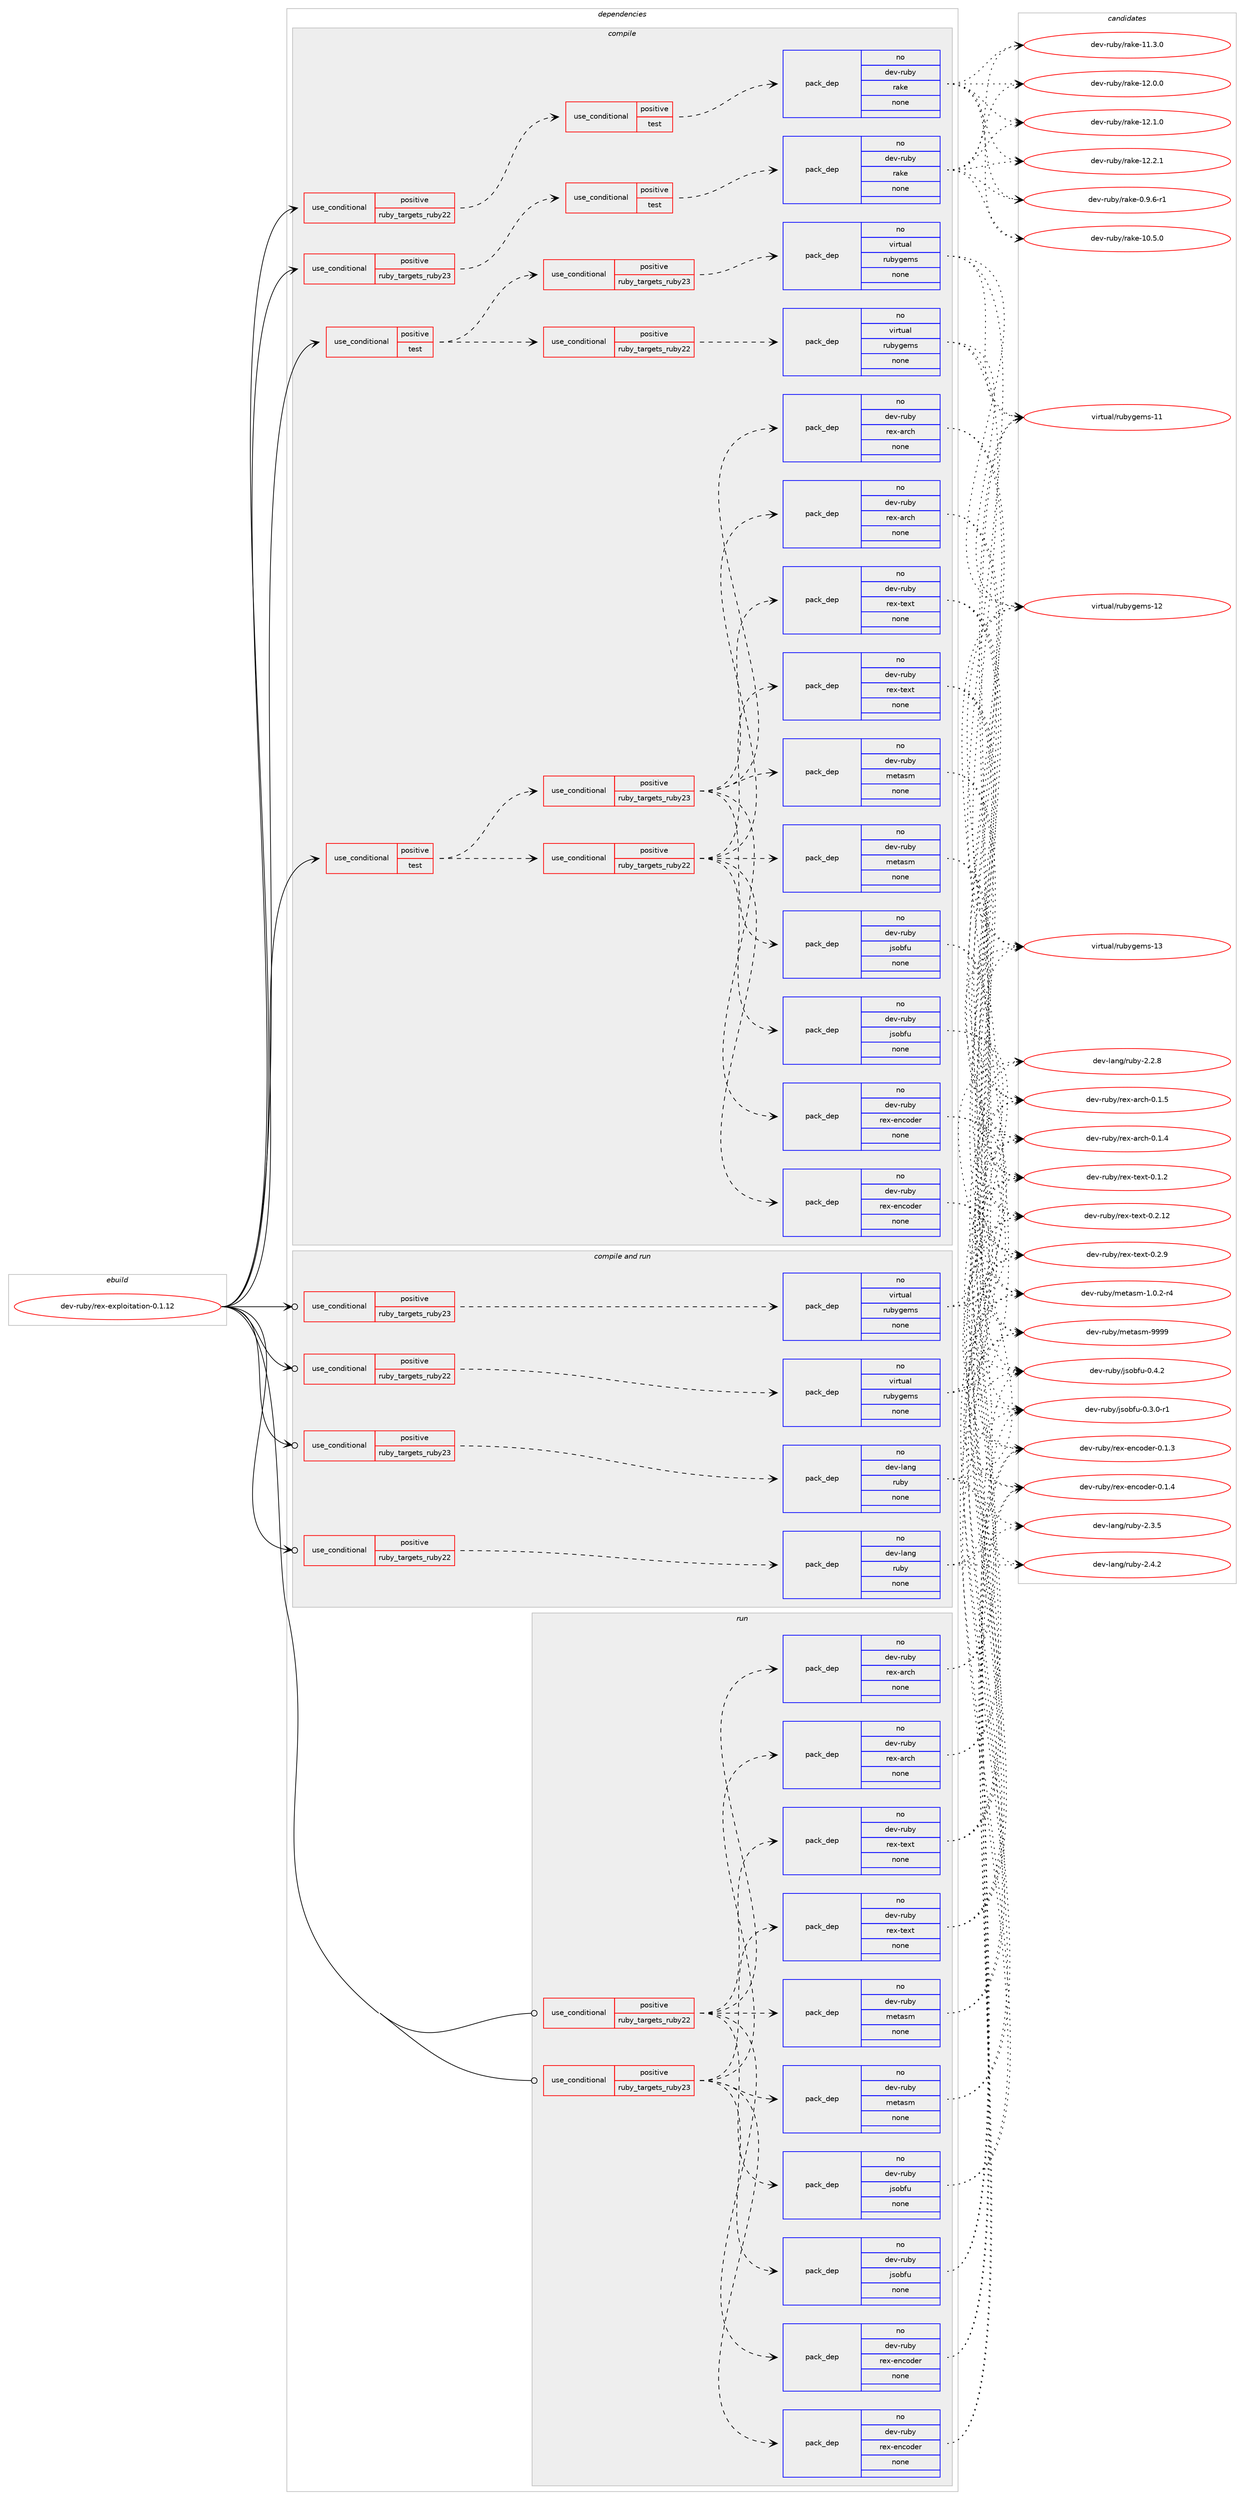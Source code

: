 digraph prolog {

# *************
# Graph options
# *************

newrank=true;
concentrate=true;
compound=true;
graph [rankdir=LR,fontname=Helvetica,fontsize=10,ranksep=1.5];#, ranksep=2.5, nodesep=0.2];
edge  [arrowhead=vee];
node  [fontname=Helvetica,fontsize=10];

# **********
# The ebuild
# **********

subgraph cluster_leftcol {
color=gray;
rank=same;
label=<<i>ebuild</i>>;
id [label="dev-ruby/rex-exploitation-0.1.12", color=red, width=4, href="../dev-ruby/rex-exploitation-0.1.12.svg"];
}

# ****************
# The dependencies
# ****************

subgraph cluster_midcol {
color=gray;
label=<<i>dependencies</i>>;
subgraph cluster_compile {
fillcolor="#eeeeee";
style=filled;
label=<<i>compile</i>>;
subgraph cond68522 {
dependency261499 [label=<<TABLE BORDER="0" CELLBORDER="1" CELLSPACING="0" CELLPADDING="4"><TR><TD ROWSPAN="3" CELLPADDING="10">use_conditional</TD></TR><TR><TD>positive</TD></TR><TR><TD>ruby_targets_ruby22</TD></TR></TABLE>>, shape=none, color=red];
subgraph cond68523 {
dependency261500 [label=<<TABLE BORDER="0" CELLBORDER="1" CELLSPACING="0" CELLPADDING="4"><TR><TD ROWSPAN="3" CELLPADDING="10">use_conditional</TD></TR><TR><TD>positive</TD></TR><TR><TD>test</TD></TR></TABLE>>, shape=none, color=red];
subgraph pack188863 {
dependency261501 [label=<<TABLE BORDER="0" CELLBORDER="1" CELLSPACING="0" CELLPADDING="4" WIDTH="220"><TR><TD ROWSPAN="6" CELLPADDING="30">pack_dep</TD></TR><TR><TD WIDTH="110">no</TD></TR><TR><TD>dev-ruby</TD></TR><TR><TD>rake</TD></TR><TR><TD>none</TD></TR><TR><TD></TD></TR></TABLE>>, shape=none, color=blue];
}
dependency261500:e -> dependency261501:w [weight=20,style="dashed",arrowhead="vee"];
}
dependency261499:e -> dependency261500:w [weight=20,style="dashed",arrowhead="vee"];
}
id:e -> dependency261499:w [weight=20,style="solid",arrowhead="vee"];
subgraph cond68524 {
dependency261502 [label=<<TABLE BORDER="0" CELLBORDER="1" CELLSPACING="0" CELLPADDING="4"><TR><TD ROWSPAN="3" CELLPADDING="10">use_conditional</TD></TR><TR><TD>positive</TD></TR><TR><TD>ruby_targets_ruby23</TD></TR></TABLE>>, shape=none, color=red];
subgraph cond68525 {
dependency261503 [label=<<TABLE BORDER="0" CELLBORDER="1" CELLSPACING="0" CELLPADDING="4"><TR><TD ROWSPAN="3" CELLPADDING="10">use_conditional</TD></TR><TR><TD>positive</TD></TR><TR><TD>test</TD></TR></TABLE>>, shape=none, color=red];
subgraph pack188864 {
dependency261504 [label=<<TABLE BORDER="0" CELLBORDER="1" CELLSPACING="0" CELLPADDING="4" WIDTH="220"><TR><TD ROWSPAN="6" CELLPADDING="30">pack_dep</TD></TR><TR><TD WIDTH="110">no</TD></TR><TR><TD>dev-ruby</TD></TR><TR><TD>rake</TD></TR><TR><TD>none</TD></TR><TR><TD></TD></TR></TABLE>>, shape=none, color=blue];
}
dependency261503:e -> dependency261504:w [weight=20,style="dashed",arrowhead="vee"];
}
dependency261502:e -> dependency261503:w [weight=20,style="dashed",arrowhead="vee"];
}
id:e -> dependency261502:w [weight=20,style="solid",arrowhead="vee"];
subgraph cond68526 {
dependency261505 [label=<<TABLE BORDER="0" CELLBORDER="1" CELLSPACING="0" CELLPADDING="4"><TR><TD ROWSPAN="3" CELLPADDING="10">use_conditional</TD></TR><TR><TD>positive</TD></TR><TR><TD>test</TD></TR></TABLE>>, shape=none, color=red];
subgraph cond68527 {
dependency261506 [label=<<TABLE BORDER="0" CELLBORDER="1" CELLSPACING="0" CELLPADDING="4"><TR><TD ROWSPAN="3" CELLPADDING="10">use_conditional</TD></TR><TR><TD>positive</TD></TR><TR><TD>ruby_targets_ruby22</TD></TR></TABLE>>, shape=none, color=red];
subgraph pack188865 {
dependency261507 [label=<<TABLE BORDER="0" CELLBORDER="1" CELLSPACING="0" CELLPADDING="4" WIDTH="220"><TR><TD ROWSPAN="6" CELLPADDING="30">pack_dep</TD></TR><TR><TD WIDTH="110">no</TD></TR><TR><TD>dev-ruby</TD></TR><TR><TD>jsobfu</TD></TR><TR><TD>none</TD></TR><TR><TD></TD></TR></TABLE>>, shape=none, color=blue];
}
dependency261506:e -> dependency261507:w [weight=20,style="dashed",arrowhead="vee"];
subgraph pack188866 {
dependency261508 [label=<<TABLE BORDER="0" CELLBORDER="1" CELLSPACING="0" CELLPADDING="4" WIDTH="220"><TR><TD ROWSPAN="6" CELLPADDING="30">pack_dep</TD></TR><TR><TD WIDTH="110">no</TD></TR><TR><TD>dev-ruby</TD></TR><TR><TD>metasm</TD></TR><TR><TD>none</TD></TR><TR><TD></TD></TR></TABLE>>, shape=none, color=blue];
}
dependency261506:e -> dependency261508:w [weight=20,style="dashed",arrowhead="vee"];
subgraph pack188867 {
dependency261509 [label=<<TABLE BORDER="0" CELLBORDER="1" CELLSPACING="0" CELLPADDING="4" WIDTH="220"><TR><TD ROWSPAN="6" CELLPADDING="30">pack_dep</TD></TR><TR><TD WIDTH="110">no</TD></TR><TR><TD>dev-ruby</TD></TR><TR><TD>rex-arch</TD></TR><TR><TD>none</TD></TR><TR><TD></TD></TR></TABLE>>, shape=none, color=blue];
}
dependency261506:e -> dependency261509:w [weight=20,style="dashed",arrowhead="vee"];
subgraph pack188868 {
dependency261510 [label=<<TABLE BORDER="0" CELLBORDER="1" CELLSPACING="0" CELLPADDING="4" WIDTH="220"><TR><TD ROWSPAN="6" CELLPADDING="30">pack_dep</TD></TR><TR><TD WIDTH="110">no</TD></TR><TR><TD>dev-ruby</TD></TR><TR><TD>rex-encoder</TD></TR><TR><TD>none</TD></TR><TR><TD></TD></TR></TABLE>>, shape=none, color=blue];
}
dependency261506:e -> dependency261510:w [weight=20,style="dashed",arrowhead="vee"];
subgraph pack188869 {
dependency261511 [label=<<TABLE BORDER="0" CELLBORDER="1" CELLSPACING="0" CELLPADDING="4" WIDTH="220"><TR><TD ROWSPAN="6" CELLPADDING="30">pack_dep</TD></TR><TR><TD WIDTH="110">no</TD></TR><TR><TD>dev-ruby</TD></TR><TR><TD>rex-text</TD></TR><TR><TD>none</TD></TR><TR><TD></TD></TR></TABLE>>, shape=none, color=blue];
}
dependency261506:e -> dependency261511:w [weight=20,style="dashed",arrowhead="vee"];
}
dependency261505:e -> dependency261506:w [weight=20,style="dashed",arrowhead="vee"];
subgraph cond68528 {
dependency261512 [label=<<TABLE BORDER="0" CELLBORDER="1" CELLSPACING="0" CELLPADDING="4"><TR><TD ROWSPAN="3" CELLPADDING="10">use_conditional</TD></TR><TR><TD>positive</TD></TR><TR><TD>ruby_targets_ruby23</TD></TR></TABLE>>, shape=none, color=red];
subgraph pack188870 {
dependency261513 [label=<<TABLE BORDER="0" CELLBORDER="1" CELLSPACING="0" CELLPADDING="4" WIDTH="220"><TR><TD ROWSPAN="6" CELLPADDING="30">pack_dep</TD></TR><TR><TD WIDTH="110">no</TD></TR><TR><TD>dev-ruby</TD></TR><TR><TD>jsobfu</TD></TR><TR><TD>none</TD></TR><TR><TD></TD></TR></TABLE>>, shape=none, color=blue];
}
dependency261512:e -> dependency261513:w [weight=20,style="dashed",arrowhead="vee"];
subgraph pack188871 {
dependency261514 [label=<<TABLE BORDER="0" CELLBORDER="1" CELLSPACING="0" CELLPADDING="4" WIDTH="220"><TR><TD ROWSPAN="6" CELLPADDING="30">pack_dep</TD></TR><TR><TD WIDTH="110">no</TD></TR><TR><TD>dev-ruby</TD></TR><TR><TD>metasm</TD></TR><TR><TD>none</TD></TR><TR><TD></TD></TR></TABLE>>, shape=none, color=blue];
}
dependency261512:e -> dependency261514:w [weight=20,style="dashed",arrowhead="vee"];
subgraph pack188872 {
dependency261515 [label=<<TABLE BORDER="0" CELLBORDER="1" CELLSPACING="0" CELLPADDING="4" WIDTH="220"><TR><TD ROWSPAN="6" CELLPADDING="30">pack_dep</TD></TR><TR><TD WIDTH="110">no</TD></TR><TR><TD>dev-ruby</TD></TR><TR><TD>rex-arch</TD></TR><TR><TD>none</TD></TR><TR><TD></TD></TR></TABLE>>, shape=none, color=blue];
}
dependency261512:e -> dependency261515:w [weight=20,style="dashed",arrowhead="vee"];
subgraph pack188873 {
dependency261516 [label=<<TABLE BORDER="0" CELLBORDER="1" CELLSPACING="0" CELLPADDING="4" WIDTH="220"><TR><TD ROWSPAN="6" CELLPADDING="30">pack_dep</TD></TR><TR><TD WIDTH="110">no</TD></TR><TR><TD>dev-ruby</TD></TR><TR><TD>rex-encoder</TD></TR><TR><TD>none</TD></TR><TR><TD></TD></TR></TABLE>>, shape=none, color=blue];
}
dependency261512:e -> dependency261516:w [weight=20,style="dashed",arrowhead="vee"];
subgraph pack188874 {
dependency261517 [label=<<TABLE BORDER="0" CELLBORDER="1" CELLSPACING="0" CELLPADDING="4" WIDTH="220"><TR><TD ROWSPAN="6" CELLPADDING="30">pack_dep</TD></TR><TR><TD WIDTH="110">no</TD></TR><TR><TD>dev-ruby</TD></TR><TR><TD>rex-text</TD></TR><TR><TD>none</TD></TR><TR><TD></TD></TR></TABLE>>, shape=none, color=blue];
}
dependency261512:e -> dependency261517:w [weight=20,style="dashed",arrowhead="vee"];
}
dependency261505:e -> dependency261512:w [weight=20,style="dashed",arrowhead="vee"];
}
id:e -> dependency261505:w [weight=20,style="solid",arrowhead="vee"];
subgraph cond68529 {
dependency261518 [label=<<TABLE BORDER="0" CELLBORDER="1" CELLSPACING="0" CELLPADDING="4"><TR><TD ROWSPAN="3" CELLPADDING="10">use_conditional</TD></TR><TR><TD>positive</TD></TR><TR><TD>test</TD></TR></TABLE>>, shape=none, color=red];
subgraph cond68530 {
dependency261519 [label=<<TABLE BORDER="0" CELLBORDER="1" CELLSPACING="0" CELLPADDING="4"><TR><TD ROWSPAN="3" CELLPADDING="10">use_conditional</TD></TR><TR><TD>positive</TD></TR><TR><TD>ruby_targets_ruby22</TD></TR></TABLE>>, shape=none, color=red];
subgraph pack188875 {
dependency261520 [label=<<TABLE BORDER="0" CELLBORDER="1" CELLSPACING="0" CELLPADDING="4" WIDTH="220"><TR><TD ROWSPAN="6" CELLPADDING="30">pack_dep</TD></TR><TR><TD WIDTH="110">no</TD></TR><TR><TD>virtual</TD></TR><TR><TD>rubygems</TD></TR><TR><TD>none</TD></TR><TR><TD></TD></TR></TABLE>>, shape=none, color=blue];
}
dependency261519:e -> dependency261520:w [weight=20,style="dashed",arrowhead="vee"];
}
dependency261518:e -> dependency261519:w [weight=20,style="dashed",arrowhead="vee"];
subgraph cond68531 {
dependency261521 [label=<<TABLE BORDER="0" CELLBORDER="1" CELLSPACING="0" CELLPADDING="4"><TR><TD ROWSPAN="3" CELLPADDING="10">use_conditional</TD></TR><TR><TD>positive</TD></TR><TR><TD>ruby_targets_ruby23</TD></TR></TABLE>>, shape=none, color=red];
subgraph pack188876 {
dependency261522 [label=<<TABLE BORDER="0" CELLBORDER="1" CELLSPACING="0" CELLPADDING="4" WIDTH="220"><TR><TD ROWSPAN="6" CELLPADDING="30">pack_dep</TD></TR><TR><TD WIDTH="110">no</TD></TR><TR><TD>virtual</TD></TR><TR><TD>rubygems</TD></TR><TR><TD>none</TD></TR><TR><TD></TD></TR></TABLE>>, shape=none, color=blue];
}
dependency261521:e -> dependency261522:w [weight=20,style="dashed",arrowhead="vee"];
}
dependency261518:e -> dependency261521:w [weight=20,style="dashed",arrowhead="vee"];
}
id:e -> dependency261518:w [weight=20,style="solid",arrowhead="vee"];
}
subgraph cluster_compileandrun {
fillcolor="#eeeeee";
style=filled;
label=<<i>compile and run</i>>;
subgraph cond68532 {
dependency261523 [label=<<TABLE BORDER="0" CELLBORDER="1" CELLSPACING="0" CELLPADDING="4"><TR><TD ROWSPAN="3" CELLPADDING="10">use_conditional</TD></TR><TR><TD>positive</TD></TR><TR><TD>ruby_targets_ruby22</TD></TR></TABLE>>, shape=none, color=red];
subgraph pack188877 {
dependency261524 [label=<<TABLE BORDER="0" CELLBORDER="1" CELLSPACING="0" CELLPADDING="4" WIDTH="220"><TR><TD ROWSPAN="6" CELLPADDING="30">pack_dep</TD></TR><TR><TD WIDTH="110">no</TD></TR><TR><TD>dev-lang</TD></TR><TR><TD>ruby</TD></TR><TR><TD>none</TD></TR><TR><TD></TD></TR></TABLE>>, shape=none, color=blue];
}
dependency261523:e -> dependency261524:w [weight=20,style="dashed",arrowhead="vee"];
}
id:e -> dependency261523:w [weight=20,style="solid",arrowhead="odotvee"];
subgraph cond68533 {
dependency261525 [label=<<TABLE BORDER="0" CELLBORDER="1" CELLSPACING="0" CELLPADDING="4"><TR><TD ROWSPAN="3" CELLPADDING="10">use_conditional</TD></TR><TR><TD>positive</TD></TR><TR><TD>ruby_targets_ruby22</TD></TR></TABLE>>, shape=none, color=red];
subgraph pack188878 {
dependency261526 [label=<<TABLE BORDER="0" CELLBORDER="1" CELLSPACING="0" CELLPADDING="4" WIDTH="220"><TR><TD ROWSPAN="6" CELLPADDING="30">pack_dep</TD></TR><TR><TD WIDTH="110">no</TD></TR><TR><TD>virtual</TD></TR><TR><TD>rubygems</TD></TR><TR><TD>none</TD></TR><TR><TD></TD></TR></TABLE>>, shape=none, color=blue];
}
dependency261525:e -> dependency261526:w [weight=20,style="dashed",arrowhead="vee"];
}
id:e -> dependency261525:w [weight=20,style="solid",arrowhead="odotvee"];
subgraph cond68534 {
dependency261527 [label=<<TABLE BORDER="0" CELLBORDER="1" CELLSPACING="0" CELLPADDING="4"><TR><TD ROWSPAN="3" CELLPADDING="10">use_conditional</TD></TR><TR><TD>positive</TD></TR><TR><TD>ruby_targets_ruby23</TD></TR></TABLE>>, shape=none, color=red];
subgraph pack188879 {
dependency261528 [label=<<TABLE BORDER="0" CELLBORDER="1" CELLSPACING="0" CELLPADDING="4" WIDTH="220"><TR><TD ROWSPAN="6" CELLPADDING="30">pack_dep</TD></TR><TR><TD WIDTH="110">no</TD></TR><TR><TD>dev-lang</TD></TR><TR><TD>ruby</TD></TR><TR><TD>none</TD></TR><TR><TD></TD></TR></TABLE>>, shape=none, color=blue];
}
dependency261527:e -> dependency261528:w [weight=20,style="dashed",arrowhead="vee"];
}
id:e -> dependency261527:w [weight=20,style="solid",arrowhead="odotvee"];
subgraph cond68535 {
dependency261529 [label=<<TABLE BORDER="0" CELLBORDER="1" CELLSPACING="0" CELLPADDING="4"><TR><TD ROWSPAN="3" CELLPADDING="10">use_conditional</TD></TR><TR><TD>positive</TD></TR><TR><TD>ruby_targets_ruby23</TD></TR></TABLE>>, shape=none, color=red];
subgraph pack188880 {
dependency261530 [label=<<TABLE BORDER="0" CELLBORDER="1" CELLSPACING="0" CELLPADDING="4" WIDTH="220"><TR><TD ROWSPAN="6" CELLPADDING="30">pack_dep</TD></TR><TR><TD WIDTH="110">no</TD></TR><TR><TD>virtual</TD></TR><TR><TD>rubygems</TD></TR><TR><TD>none</TD></TR><TR><TD></TD></TR></TABLE>>, shape=none, color=blue];
}
dependency261529:e -> dependency261530:w [weight=20,style="dashed",arrowhead="vee"];
}
id:e -> dependency261529:w [weight=20,style="solid",arrowhead="odotvee"];
}
subgraph cluster_run {
fillcolor="#eeeeee";
style=filled;
label=<<i>run</i>>;
subgraph cond68536 {
dependency261531 [label=<<TABLE BORDER="0" CELLBORDER="1" CELLSPACING="0" CELLPADDING="4"><TR><TD ROWSPAN="3" CELLPADDING="10">use_conditional</TD></TR><TR><TD>positive</TD></TR><TR><TD>ruby_targets_ruby22</TD></TR></TABLE>>, shape=none, color=red];
subgraph pack188881 {
dependency261532 [label=<<TABLE BORDER="0" CELLBORDER="1" CELLSPACING="0" CELLPADDING="4" WIDTH="220"><TR><TD ROWSPAN="6" CELLPADDING="30">pack_dep</TD></TR><TR><TD WIDTH="110">no</TD></TR><TR><TD>dev-ruby</TD></TR><TR><TD>jsobfu</TD></TR><TR><TD>none</TD></TR><TR><TD></TD></TR></TABLE>>, shape=none, color=blue];
}
dependency261531:e -> dependency261532:w [weight=20,style="dashed",arrowhead="vee"];
subgraph pack188882 {
dependency261533 [label=<<TABLE BORDER="0" CELLBORDER="1" CELLSPACING="0" CELLPADDING="4" WIDTH="220"><TR><TD ROWSPAN="6" CELLPADDING="30">pack_dep</TD></TR><TR><TD WIDTH="110">no</TD></TR><TR><TD>dev-ruby</TD></TR><TR><TD>metasm</TD></TR><TR><TD>none</TD></TR><TR><TD></TD></TR></TABLE>>, shape=none, color=blue];
}
dependency261531:e -> dependency261533:w [weight=20,style="dashed",arrowhead="vee"];
subgraph pack188883 {
dependency261534 [label=<<TABLE BORDER="0" CELLBORDER="1" CELLSPACING="0" CELLPADDING="4" WIDTH="220"><TR><TD ROWSPAN="6" CELLPADDING="30">pack_dep</TD></TR><TR><TD WIDTH="110">no</TD></TR><TR><TD>dev-ruby</TD></TR><TR><TD>rex-arch</TD></TR><TR><TD>none</TD></TR><TR><TD></TD></TR></TABLE>>, shape=none, color=blue];
}
dependency261531:e -> dependency261534:w [weight=20,style="dashed",arrowhead="vee"];
subgraph pack188884 {
dependency261535 [label=<<TABLE BORDER="0" CELLBORDER="1" CELLSPACING="0" CELLPADDING="4" WIDTH="220"><TR><TD ROWSPAN="6" CELLPADDING="30">pack_dep</TD></TR><TR><TD WIDTH="110">no</TD></TR><TR><TD>dev-ruby</TD></TR><TR><TD>rex-encoder</TD></TR><TR><TD>none</TD></TR><TR><TD></TD></TR></TABLE>>, shape=none, color=blue];
}
dependency261531:e -> dependency261535:w [weight=20,style="dashed",arrowhead="vee"];
subgraph pack188885 {
dependency261536 [label=<<TABLE BORDER="0" CELLBORDER="1" CELLSPACING="0" CELLPADDING="4" WIDTH="220"><TR><TD ROWSPAN="6" CELLPADDING="30">pack_dep</TD></TR><TR><TD WIDTH="110">no</TD></TR><TR><TD>dev-ruby</TD></TR><TR><TD>rex-text</TD></TR><TR><TD>none</TD></TR><TR><TD></TD></TR></TABLE>>, shape=none, color=blue];
}
dependency261531:e -> dependency261536:w [weight=20,style="dashed",arrowhead="vee"];
}
id:e -> dependency261531:w [weight=20,style="solid",arrowhead="odot"];
subgraph cond68537 {
dependency261537 [label=<<TABLE BORDER="0" CELLBORDER="1" CELLSPACING="0" CELLPADDING="4"><TR><TD ROWSPAN="3" CELLPADDING="10">use_conditional</TD></TR><TR><TD>positive</TD></TR><TR><TD>ruby_targets_ruby23</TD></TR></TABLE>>, shape=none, color=red];
subgraph pack188886 {
dependency261538 [label=<<TABLE BORDER="0" CELLBORDER="1" CELLSPACING="0" CELLPADDING="4" WIDTH="220"><TR><TD ROWSPAN="6" CELLPADDING="30">pack_dep</TD></TR><TR><TD WIDTH="110">no</TD></TR><TR><TD>dev-ruby</TD></TR><TR><TD>jsobfu</TD></TR><TR><TD>none</TD></TR><TR><TD></TD></TR></TABLE>>, shape=none, color=blue];
}
dependency261537:e -> dependency261538:w [weight=20,style="dashed",arrowhead="vee"];
subgraph pack188887 {
dependency261539 [label=<<TABLE BORDER="0" CELLBORDER="1" CELLSPACING="0" CELLPADDING="4" WIDTH="220"><TR><TD ROWSPAN="6" CELLPADDING="30">pack_dep</TD></TR><TR><TD WIDTH="110">no</TD></TR><TR><TD>dev-ruby</TD></TR><TR><TD>metasm</TD></TR><TR><TD>none</TD></TR><TR><TD></TD></TR></TABLE>>, shape=none, color=blue];
}
dependency261537:e -> dependency261539:w [weight=20,style="dashed",arrowhead="vee"];
subgraph pack188888 {
dependency261540 [label=<<TABLE BORDER="0" CELLBORDER="1" CELLSPACING="0" CELLPADDING="4" WIDTH="220"><TR><TD ROWSPAN="6" CELLPADDING="30">pack_dep</TD></TR><TR><TD WIDTH="110">no</TD></TR><TR><TD>dev-ruby</TD></TR><TR><TD>rex-arch</TD></TR><TR><TD>none</TD></TR><TR><TD></TD></TR></TABLE>>, shape=none, color=blue];
}
dependency261537:e -> dependency261540:w [weight=20,style="dashed",arrowhead="vee"];
subgraph pack188889 {
dependency261541 [label=<<TABLE BORDER="0" CELLBORDER="1" CELLSPACING="0" CELLPADDING="4" WIDTH="220"><TR><TD ROWSPAN="6" CELLPADDING="30">pack_dep</TD></TR><TR><TD WIDTH="110">no</TD></TR><TR><TD>dev-ruby</TD></TR><TR><TD>rex-encoder</TD></TR><TR><TD>none</TD></TR><TR><TD></TD></TR></TABLE>>, shape=none, color=blue];
}
dependency261537:e -> dependency261541:w [weight=20,style="dashed",arrowhead="vee"];
subgraph pack188890 {
dependency261542 [label=<<TABLE BORDER="0" CELLBORDER="1" CELLSPACING="0" CELLPADDING="4" WIDTH="220"><TR><TD ROWSPAN="6" CELLPADDING="30">pack_dep</TD></TR><TR><TD WIDTH="110">no</TD></TR><TR><TD>dev-ruby</TD></TR><TR><TD>rex-text</TD></TR><TR><TD>none</TD></TR><TR><TD></TD></TR></TABLE>>, shape=none, color=blue];
}
dependency261537:e -> dependency261542:w [weight=20,style="dashed",arrowhead="vee"];
}
id:e -> dependency261537:w [weight=20,style="solid",arrowhead="odot"];
}
}

# **************
# The candidates
# **************

subgraph cluster_choices {
rank=same;
color=gray;
label=<<i>candidates</i>>;

subgraph choice188863 {
color=black;
nodesep=1;
choice100101118451141179812147114971071014548465746544511449 [label="dev-ruby/rake-0.9.6-r1", color=red, width=4,href="../dev-ruby/rake-0.9.6-r1.svg"];
choice1001011184511411798121471149710710145494846534648 [label="dev-ruby/rake-10.5.0", color=red, width=4,href="../dev-ruby/rake-10.5.0.svg"];
choice1001011184511411798121471149710710145494946514648 [label="dev-ruby/rake-11.3.0", color=red, width=4,href="../dev-ruby/rake-11.3.0.svg"];
choice1001011184511411798121471149710710145495046484648 [label="dev-ruby/rake-12.0.0", color=red, width=4,href="../dev-ruby/rake-12.0.0.svg"];
choice1001011184511411798121471149710710145495046494648 [label="dev-ruby/rake-12.1.0", color=red, width=4,href="../dev-ruby/rake-12.1.0.svg"];
choice1001011184511411798121471149710710145495046504649 [label="dev-ruby/rake-12.2.1", color=red, width=4,href="../dev-ruby/rake-12.2.1.svg"];
dependency261501:e -> choice100101118451141179812147114971071014548465746544511449:w [style=dotted,weight="100"];
dependency261501:e -> choice1001011184511411798121471149710710145494846534648:w [style=dotted,weight="100"];
dependency261501:e -> choice1001011184511411798121471149710710145494946514648:w [style=dotted,weight="100"];
dependency261501:e -> choice1001011184511411798121471149710710145495046484648:w [style=dotted,weight="100"];
dependency261501:e -> choice1001011184511411798121471149710710145495046494648:w [style=dotted,weight="100"];
dependency261501:e -> choice1001011184511411798121471149710710145495046504649:w [style=dotted,weight="100"];
}
subgraph choice188864 {
color=black;
nodesep=1;
choice100101118451141179812147114971071014548465746544511449 [label="dev-ruby/rake-0.9.6-r1", color=red, width=4,href="../dev-ruby/rake-0.9.6-r1.svg"];
choice1001011184511411798121471149710710145494846534648 [label="dev-ruby/rake-10.5.0", color=red, width=4,href="../dev-ruby/rake-10.5.0.svg"];
choice1001011184511411798121471149710710145494946514648 [label="dev-ruby/rake-11.3.0", color=red, width=4,href="../dev-ruby/rake-11.3.0.svg"];
choice1001011184511411798121471149710710145495046484648 [label="dev-ruby/rake-12.0.0", color=red, width=4,href="../dev-ruby/rake-12.0.0.svg"];
choice1001011184511411798121471149710710145495046494648 [label="dev-ruby/rake-12.1.0", color=red, width=4,href="../dev-ruby/rake-12.1.0.svg"];
choice1001011184511411798121471149710710145495046504649 [label="dev-ruby/rake-12.2.1", color=red, width=4,href="../dev-ruby/rake-12.2.1.svg"];
dependency261504:e -> choice100101118451141179812147114971071014548465746544511449:w [style=dotted,weight="100"];
dependency261504:e -> choice1001011184511411798121471149710710145494846534648:w [style=dotted,weight="100"];
dependency261504:e -> choice1001011184511411798121471149710710145494946514648:w [style=dotted,weight="100"];
dependency261504:e -> choice1001011184511411798121471149710710145495046484648:w [style=dotted,weight="100"];
dependency261504:e -> choice1001011184511411798121471149710710145495046494648:w [style=dotted,weight="100"];
dependency261504:e -> choice1001011184511411798121471149710710145495046504649:w [style=dotted,weight="100"];
}
subgraph choice188865 {
color=black;
nodesep=1;
choice100101118451141179812147106115111981021174548465146484511449 [label="dev-ruby/jsobfu-0.3.0-r1", color=red, width=4,href="../dev-ruby/jsobfu-0.3.0-r1.svg"];
choice10010111845114117981214710611511198102117454846524650 [label="dev-ruby/jsobfu-0.4.2", color=red, width=4,href="../dev-ruby/jsobfu-0.4.2.svg"];
dependency261507:e -> choice100101118451141179812147106115111981021174548465146484511449:w [style=dotted,weight="100"];
dependency261507:e -> choice10010111845114117981214710611511198102117454846524650:w [style=dotted,weight="100"];
}
subgraph choice188866 {
color=black;
nodesep=1;
choice100101118451141179812147109101116971151094549464846504511452 [label="dev-ruby/metasm-1.0.2-r4", color=red, width=4,href="../dev-ruby/metasm-1.0.2-r4.svg"];
choice100101118451141179812147109101116971151094557575757 [label="dev-ruby/metasm-9999", color=red, width=4,href="../dev-ruby/metasm-9999.svg"];
dependency261508:e -> choice100101118451141179812147109101116971151094549464846504511452:w [style=dotted,weight="100"];
dependency261508:e -> choice100101118451141179812147109101116971151094557575757:w [style=dotted,weight="100"];
}
subgraph choice188867 {
color=black;
nodesep=1;
choice100101118451141179812147114101120459711499104454846494652 [label="dev-ruby/rex-arch-0.1.4", color=red, width=4,href="../dev-ruby/rex-arch-0.1.4.svg"];
choice100101118451141179812147114101120459711499104454846494653 [label="dev-ruby/rex-arch-0.1.5", color=red, width=4,href="../dev-ruby/rex-arch-0.1.5.svg"];
dependency261509:e -> choice100101118451141179812147114101120459711499104454846494652:w [style=dotted,weight="100"];
dependency261509:e -> choice100101118451141179812147114101120459711499104454846494653:w [style=dotted,weight="100"];
}
subgraph choice188868 {
color=black;
nodesep=1;
choice1001011184511411798121471141011204510111099111100101114454846494651 [label="dev-ruby/rex-encoder-0.1.3", color=red, width=4,href="../dev-ruby/rex-encoder-0.1.3.svg"];
choice1001011184511411798121471141011204510111099111100101114454846494652 [label="dev-ruby/rex-encoder-0.1.4", color=red, width=4,href="../dev-ruby/rex-encoder-0.1.4.svg"];
dependency261510:e -> choice1001011184511411798121471141011204510111099111100101114454846494651:w [style=dotted,weight="100"];
dependency261510:e -> choice1001011184511411798121471141011204510111099111100101114454846494652:w [style=dotted,weight="100"];
}
subgraph choice188869 {
color=black;
nodesep=1;
choice10010111845114117981214711410112045116101120116454846494650 [label="dev-ruby/rex-text-0.1.2", color=red, width=4,href="../dev-ruby/rex-text-0.1.2.svg"];
choice1001011184511411798121471141011204511610112011645484650464950 [label="dev-ruby/rex-text-0.2.12", color=red, width=4,href="../dev-ruby/rex-text-0.2.12.svg"];
choice10010111845114117981214711410112045116101120116454846504657 [label="dev-ruby/rex-text-0.2.9", color=red, width=4,href="../dev-ruby/rex-text-0.2.9.svg"];
dependency261511:e -> choice10010111845114117981214711410112045116101120116454846494650:w [style=dotted,weight="100"];
dependency261511:e -> choice1001011184511411798121471141011204511610112011645484650464950:w [style=dotted,weight="100"];
dependency261511:e -> choice10010111845114117981214711410112045116101120116454846504657:w [style=dotted,weight="100"];
}
subgraph choice188870 {
color=black;
nodesep=1;
choice100101118451141179812147106115111981021174548465146484511449 [label="dev-ruby/jsobfu-0.3.0-r1", color=red, width=4,href="../dev-ruby/jsobfu-0.3.0-r1.svg"];
choice10010111845114117981214710611511198102117454846524650 [label="dev-ruby/jsobfu-0.4.2", color=red, width=4,href="../dev-ruby/jsobfu-0.4.2.svg"];
dependency261513:e -> choice100101118451141179812147106115111981021174548465146484511449:w [style=dotted,weight="100"];
dependency261513:e -> choice10010111845114117981214710611511198102117454846524650:w [style=dotted,weight="100"];
}
subgraph choice188871 {
color=black;
nodesep=1;
choice100101118451141179812147109101116971151094549464846504511452 [label="dev-ruby/metasm-1.0.2-r4", color=red, width=4,href="../dev-ruby/metasm-1.0.2-r4.svg"];
choice100101118451141179812147109101116971151094557575757 [label="dev-ruby/metasm-9999", color=red, width=4,href="../dev-ruby/metasm-9999.svg"];
dependency261514:e -> choice100101118451141179812147109101116971151094549464846504511452:w [style=dotted,weight="100"];
dependency261514:e -> choice100101118451141179812147109101116971151094557575757:w [style=dotted,weight="100"];
}
subgraph choice188872 {
color=black;
nodesep=1;
choice100101118451141179812147114101120459711499104454846494652 [label="dev-ruby/rex-arch-0.1.4", color=red, width=4,href="../dev-ruby/rex-arch-0.1.4.svg"];
choice100101118451141179812147114101120459711499104454846494653 [label="dev-ruby/rex-arch-0.1.5", color=red, width=4,href="../dev-ruby/rex-arch-0.1.5.svg"];
dependency261515:e -> choice100101118451141179812147114101120459711499104454846494652:w [style=dotted,weight="100"];
dependency261515:e -> choice100101118451141179812147114101120459711499104454846494653:w [style=dotted,weight="100"];
}
subgraph choice188873 {
color=black;
nodesep=1;
choice1001011184511411798121471141011204510111099111100101114454846494651 [label="dev-ruby/rex-encoder-0.1.3", color=red, width=4,href="../dev-ruby/rex-encoder-0.1.3.svg"];
choice1001011184511411798121471141011204510111099111100101114454846494652 [label="dev-ruby/rex-encoder-0.1.4", color=red, width=4,href="../dev-ruby/rex-encoder-0.1.4.svg"];
dependency261516:e -> choice1001011184511411798121471141011204510111099111100101114454846494651:w [style=dotted,weight="100"];
dependency261516:e -> choice1001011184511411798121471141011204510111099111100101114454846494652:w [style=dotted,weight="100"];
}
subgraph choice188874 {
color=black;
nodesep=1;
choice10010111845114117981214711410112045116101120116454846494650 [label="dev-ruby/rex-text-0.1.2", color=red, width=4,href="../dev-ruby/rex-text-0.1.2.svg"];
choice1001011184511411798121471141011204511610112011645484650464950 [label="dev-ruby/rex-text-0.2.12", color=red, width=4,href="../dev-ruby/rex-text-0.2.12.svg"];
choice10010111845114117981214711410112045116101120116454846504657 [label="dev-ruby/rex-text-0.2.9", color=red, width=4,href="../dev-ruby/rex-text-0.2.9.svg"];
dependency261517:e -> choice10010111845114117981214711410112045116101120116454846494650:w [style=dotted,weight="100"];
dependency261517:e -> choice1001011184511411798121471141011204511610112011645484650464950:w [style=dotted,weight="100"];
dependency261517:e -> choice10010111845114117981214711410112045116101120116454846504657:w [style=dotted,weight="100"];
}
subgraph choice188875 {
color=black;
nodesep=1;
choice118105114116117971084711411798121103101109115454949 [label="virtual/rubygems-11", color=red, width=4,href="../virtual/rubygems-11.svg"];
choice118105114116117971084711411798121103101109115454950 [label="virtual/rubygems-12", color=red, width=4,href="../virtual/rubygems-12.svg"];
choice118105114116117971084711411798121103101109115454951 [label="virtual/rubygems-13", color=red, width=4,href="../virtual/rubygems-13.svg"];
dependency261520:e -> choice118105114116117971084711411798121103101109115454949:w [style=dotted,weight="100"];
dependency261520:e -> choice118105114116117971084711411798121103101109115454950:w [style=dotted,weight="100"];
dependency261520:e -> choice118105114116117971084711411798121103101109115454951:w [style=dotted,weight="100"];
}
subgraph choice188876 {
color=black;
nodesep=1;
choice118105114116117971084711411798121103101109115454949 [label="virtual/rubygems-11", color=red, width=4,href="../virtual/rubygems-11.svg"];
choice118105114116117971084711411798121103101109115454950 [label="virtual/rubygems-12", color=red, width=4,href="../virtual/rubygems-12.svg"];
choice118105114116117971084711411798121103101109115454951 [label="virtual/rubygems-13", color=red, width=4,href="../virtual/rubygems-13.svg"];
dependency261522:e -> choice118105114116117971084711411798121103101109115454949:w [style=dotted,weight="100"];
dependency261522:e -> choice118105114116117971084711411798121103101109115454950:w [style=dotted,weight="100"];
dependency261522:e -> choice118105114116117971084711411798121103101109115454951:w [style=dotted,weight="100"];
}
subgraph choice188877 {
color=black;
nodesep=1;
choice10010111845108971101034711411798121455046504656 [label="dev-lang/ruby-2.2.8", color=red, width=4,href="../dev-lang/ruby-2.2.8.svg"];
choice10010111845108971101034711411798121455046514653 [label="dev-lang/ruby-2.3.5", color=red, width=4,href="../dev-lang/ruby-2.3.5.svg"];
choice10010111845108971101034711411798121455046524650 [label="dev-lang/ruby-2.4.2", color=red, width=4,href="../dev-lang/ruby-2.4.2.svg"];
dependency261524:e -> choice10010111845108971101034711411798121455046504656:w [style=dotted,weight="100"];
dependency261524:e -> choice10010111845108971101034711411798121455046514653:w [style=dotted,weight="100"];
dependency261524:e -> choice10010111845108971101034711411798121455046524650:w [style=dotted,weight="100"];
}
subgraph choice188878 {
color=black;
nodesep=1;
choice118105114116117971084711411798121103101109115454949 [label="virtual/rubygems-11", color=red, width=4,href="../virtual/rubygems-11.svg"];
choice118105114116117971084711411798121103101109115454950 [label="virtual/rubygems-12", color=red, width=4,href="../virtual/rubygems-12.svg"];
choice118105114116117971084711411798121103101109115454951 [label="virtual/rubygems-13", color=red, width=4,href="../virtual/rubygems-13.svg"];
dependency261526:e -> choice118105114116117971084711411798121103101109115454949:w [style=dotted,weight="100"];
dependency261526:e -> choice118105114116117971084711411798121103101109115454950:w [style=dotted,weight="100"];
dependency261526:e -> choice118105114116117971084711411798121103101109115454951:w [style=dotted,weight="100"];
}
subgraph choice188879 {
color=black;
nodesep=1;
choice10010111845108971101034711411798121455046504656 [label="dev-lang/ruby-2.2.8", color=red, width=4,href="../dev-lang/ruby-2.2.8.svg"];
choice10010111845108971101034711411798121455046514653 [label="dev-lang/ruby-2.3.5", color=red, width=4,href="../dev-lang/ruby-2.3.5.svg"];
choice10010111845108971101034711411798121455046524650 [label="dev-lang/ruby-2.4.2", color=red, width=4,href="../dev-lang/ruby-2.4.2.svg"];
dependency261528:e -> choice10010111845108971101034711411798121455046504656:w [style=dotted,weight="100"];
dependency261528:e -> choice10010111845108971101034711411798121455046514653:w [style=dotted,weight="100"];
dependency261528:e -> choice10010111845108971101034711411798121455046524650:w [style=dotted,weight="100"];
}
subgraph choice188880 {
color=black;
nodesep=1;
choice118105114116117971084711411798121103101109115454949 [label="virtual/rubygems-11", color=red, width=4,href="../virtual/rubygems-11.svg"];
choice118105114116117971084711411798121103101109115454950 [label="virtual/rubygems-12", color=red, width=4,href="../virtual/rubygems-12.svg"];
choice118105114116117971084711411798121103101109115454951 [label="virtual/rubygems-13", color=red, width=4,href="../virtual/rubygems-13.svg"];
dependency261530:e -> choice118105114116117971084711411798121103101109115454949:w [style=dotted,weight="100"];
dependency261530:e -> choice118105114116117971084711411798121103101109115454950:w [style=dotted,weight="100"];
dependency261530:e -> choice118105114116117971084711411798121103101109115454951:w [style=dotted,weight="100"];
}
subgraph choice188881 {
color=black;
nodesep=1;
choice100101118451141179812147106115111981021174548465146484511449 [label="dev-ruby/jsobfu-0.3.0-r1", color=red, width=4,href="../dev-ruby/jsobfu-0.3.0-r1.svg"];
choice10010111845114117981214710611511198102117454846524650 [label="dev-ruby/jsobfu-0.4.2", color=red, width=4,href="../dev-ruby/jsobfu-0.4.2.svg"];
dependency261532:e -> choice100101118451141179812147106115111981021174548465146484511449:w [style=dotted,weight="100"];
dependency261532:e -> choice10010111845114117981214710611511198102117454846524650:w [style=dotted,weight="100"];
}
subgraph choice188882 {
color=black;
nodesep=1;
choice100101118451141179812147109101116971151094549464846504511452 [label="dev-ruby/metasm-1.0.2-r4", color=red, width=4,href="../dev-ruby/metasm-1.0.2-r4.svg"];
choice100101118451141179812147109101116971151094557575757 [label="dev-ruby/metasm-9999", color=red, width=4,href="../dev-ruby/metasm-9999.svg"];
dependency261533:e -> choice100101118451141179812147109101116971151094549464846504511452:w [style=dotted,weight="100"];
dependency261533:e -> choice100101118451141179812147109101116971151094557575757:w [style=dotted,weight="100"];
}
subgraph choice188883 {
color=black;
nodesep=1;
choice100101118451141179812147114101120459711499104454846494652 [label="dev-ruby/rex-arch-0.1.4", color=red, width=4,href="../dev-ruby/rex-arch-0.1.4.svg"];
choice100101118451141179812147114101120459711499104454846494653 [label="dev-ruby/rex-arch-0.1.5", color=red, width=4,href="../dev-ruby/rex-arch-0.1.5.svg"];
dependency261534:e -> choice100101118451141179812147114101120459711499104454846494652:w [style=dotted,weight="100"];
dependency261534:e -> choice100101118451141179812147114101120459711499104454846494653:w [style=dotted,weight="100"];
}
subgraph choice188884 {
color=black;
nodesep=1;
choice1001011184511411798121471141011204510111099111100101114454846494651 [label="dev-ruby/rex-encoder-0.1.3", color=red, width=4,href="../dev-ruby/rex-encoder-0.1.3.svg"];
choice1001011184511411798121471141011204510111099111100101114454846494652 [label="dev-ruby/rex-encoder-0.1.4", color=red, width=4,href="../dev-ruby/rex-encoder-0.1.4.svg"];
dependency261535:e -> choice1001011184511411798121471141011204510111099111100101114454846494651:w [style=dotted,weight="100"];
dependency261535:e -> choice1001011184511411798121471141011204510111099111100101114454846494652:w [style=dotted,weight="100"];
}
subgraph choice188885 {
color=black;
nodesep=1;
choice10010111845114117981214711410112045116101120116454846494650 [label="dev-ruby/rex-text-0.1.2", color=red, width=4,href="../dev-ruby/rex-text-0.1.2.svg"];
choice1001011184511411798121471141011204511610112011645484650464950 [label="dev-ruby/rex-text-0.2.12", color=red, width=4,href="../dev-ruby/rex-text-0.2.12.svg"];
choice10010111845114117981214711410112045116101120116454846504657 [label="dev-ruby/rex-text-0.2.9", color=red, width=4,href="../dev-ruby/rex-text-0.2.9.svg"];
dependency261536:e -> choice10010111845114117981214711410112045116101120116454846494650:w [style=dotted,weight="100"];
dependency261536:e -> choice1001011184511411798121471141011204511610112011645484650464950:w [style=dotted,weight="100"];
dependency261536:e -> choice10010111845114117981214711410112045116101120116454846504657:w [style=dotted,weight="100"];
}
subgraph choice188886 {
color=black;
nodesep=1;
choice100101118451141179812147106115111981021174548465146484511449 [label="dev-ruby/jsobfu-0.3.0-r1", color=red, width=4,href="../dev-ruby/jsobfu-0.3.0-r1.svg"];
choice10010111845114117981214710611511198102117454846524650 [label="dev-ruby/jsobfu-0.4.2", color=red, width=4,href="../dev-ruby/jsobfu-0.4.2.svg"];
dependency261538:e -> choice100101118451141179812147106115111981021174548465146484511449:w [style=dotted,weight="100"];
dependency261538:e -> choice10010111845114117981214710611511198102117454846524650:w [style=dotted,weight="100"];
}
subgraph choice188887 {
color=black;
nodesep=1;
choice100101118451141179812147109101116971151094549464846504511452 [label="dev-ruby/metasm-1.0.2-r4", color=red, width=4,href="../dev-ruby/metasm-1.0.2-r4.svg"];
choice100101118451141179812147109101116971151094557575757 [label="dev-ruby/metasm-9999", color=red, width=4,href="../dev-ruby/metasm-9999.svg"];
dependency261539:e -> choice100101118451141179812147109101116971151094549464846504511452:w [style=dotted,weight="100"];
dependency261539:e -> choice100101118451141179812147109101116971151094557575757:w [style=dotted,weight="100"];
}
subgraph choice188888 {
color=black;
nodesep=1;
choice100101118451141179812147114101120459711499104454846494652 [label="dev-ruby/rex-arch-0.1.4", color=red, width=4,href="../dev-ruby/rex-arch-0.1.4.svg"];
choice100101118451141179812147114101120459711499104454846494653 [label="dev-ruby/rex-arch-0.1.5", color=red, width=4,href="../dev-ruby/rex-arch-0.1.5.svg"];
dependency261540:e -> choice100101118451141179812147114101120459711499104454846494652:w [style=dotted,weight="100"];
dependency261540:e -> choice100101118451141179812147114101120459711499104454846494653:w [style=dotted,weight="100"];
}
subgraph choice188889 {
color=black;
nodesep=1;
choice1001011184511411798121471141011204510111099111100101114454846494651 [label="dev-ruby/rex-encoder-0.1.3", color=red, width=4,href="../dev-ruby/rex-encoder-0.1.3.svg"];
choice1001011184511411798121471141011204510111099111100101114454846494652 [label="dev-ruby/rex-encoder-0.1.4", color=red, width=4,href="../dev-ruby/rex-encoder-0.1.4.svg"];
dependency261541:e -> choice1001011184511411798121471141011204510111099111100101114454846494651:w [style=dotted,weight="100"];
dependency261541:e -> choice1001011184511411798121471141011204510111099111100101114454846494652:w [style=dotted,weight="100"];
}
subgraph choice188890 {
color=black;
nodesep=1;
choice10010111845114117981214711410112045116101120116454846494650 [label="dev-ruby/rex-text-0.1.2", color=red, width=4,href="../dev-ruby/rex-text-0.1.2.svg"];
choice1001011184511411798121471141011204511610112011645484650464950 [label="dev-ruby/rex-text-0.2.12", color=red, width=4,href="../dev-ruby/rex-text-0.2.12.svg"];
choice10010111845114117981214711410112045116101120116454846504657 [label="dev-ruby/rex-text-0.2.9", color=red, width=4,href="../dev-ruby/rex-text-0.2.9.svg"];
dependency261542:e -> choice10010111845114117981214711410112045116101120116454846494650:w [style=dotted,weight="100"];
dependency261542:e -> choice1001011184511411798121471141011204511610112011645484650464950:w [style=dotted,weight="100"];
dependency261542:e -> choice10010111845114117981214711410112045116101120116454846504657:w [style=dotted,weight="100"];
}
}

}

